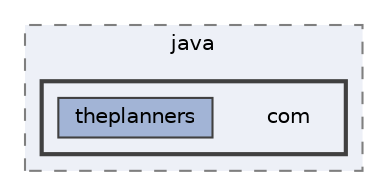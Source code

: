 digraph "pkiclassroomrescheduler/src/test/java/com"
{
 // LATEX_PDF_SIZE
  bgcolor="transparent";
  edge [fontname=Helvetica,fontsize=10,labelfontname=Helvetica,labelfontsize=10];
  node [fontname=Helvetica,fontsize=10,shape=box,height=0.2,width=0.4];
  compound=true
  subgraph clusterdir_17f749a91d20c9792ae749309402b8f2 {
    graph [ bgcolor="#edf0f7", pencolor="grey50", label="java", fontname=Helvetica,fontsize=10 style="filled,dashed", URL="dir_17f749a91d20c9792ae749309402b8f2.html",tooltip=""]
  subgraph clusterdir_1506d1e4bf6d40a31fea9f24679b762d {
    graph [ bgcolor="#edf0f7", pencolor="grey25", label="", fontname=Helvetica,fontsize=10 style="filled,bold", URL="dir_1506d1e4bf6d40a31fea9f24679b762d.html",tooltip=""]
    dir_1506d1e4bf6d40a31fea9f24679b762d [shape=plaintext, label="com"];
  dir_c692e5b7bab0e9567c232590c18abc26 [label="theplanners", fillcolor="#a2b4d6", color="grey25", style="filled", URL="dir_c692e5b7bab0e9567c232590c18abc26.html",tooltip=""];
  }
  }
}
